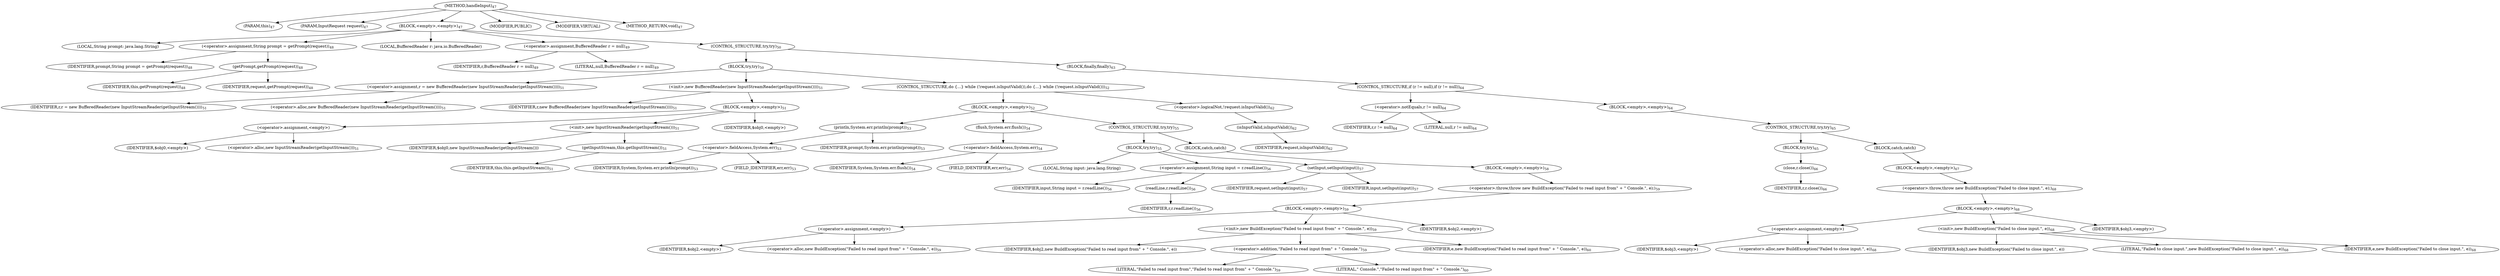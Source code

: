 digraph "handleInput" {  
"33" [label = <(METHOD,handleInput)<SUB>47</SUB>> ]
"4" [label = <(PARAM,this)<SUB>47</SUB>> ]
"34" [label = <(PARAM,InputRequest request)<SUB>47</SUB>> ]
"35" [label = <(BLOCK,&lt;empty&gt;,&lt;empty&gt;)<SUB>47</SUB>> ]
"36" [label = <(LOCAL,String prompt: java.lang.String)> ]
"37" [label = <(&lt;operator&gt;.assignment,String prompt = getPrompt(request))<SUB>48</SUB>> ]
"38" [label = <(IDENTIFIER,prompt,String prompt = getPrompt(request))<SUB>48</SUB>> ]
"39" [label = <(getPrompt,getPrompt(request))<SUB>48</SUB>> ]
"3" [label = <(IDENTIFIER,this,getPrompt(request))<SUB>48</SUB>> ]
"40" [label = <(IDENTIFIER,request,getPrompt(request))<SUB>48</SUB>> ]
"7" [label = <(LOCAL,BufferedReader r: java.io.BufferedReader)> ]
"41" [label = <(&lt;operator&gt;.assignment,BufferedReader r = null)<SUB>49</SUB>> ]
"42" [label = <(IDENTIFIER,r,BufferedReader r = null)<SUB>49</SUB>> ]
"43" [label = <(LITERAL,null,BufferedReader r = null)<SUB>49</SUB>> ]
"44" [label = <(CONTROL_STRUCTURE,try,try)<SUB>50</SUB>> ]
"45" [label = <(BLOCK,try,try)<SUB>50</SUB>> ]
"46" [label = <(&lt;operator&gt;.assignment,r = new BufferedReader(new InputStreamReader(getInputStream())))<SUB>51</SUB>> ]
"47" [label = <(IDENTIFIER,r,r = new BufferedReader(new InputStreamReader(getInputStream())))<SUB>51</SUB>> ]
"48" [label = <(&lt;operator&gt;.alloc,new BufferedReader(new InputStreamReader(getInputStream())))<SUB>51</SUB>> ]
"49" [label = <(&lt;init&gt;,new BufferedReader(new InputStreamReader(getInputStream())))<SUB>51</SUB>> ]
"6" [label = <(IDENTIFIER,r,new BufferedReader(new InputStreamReader(getInputStream())))<SUB>51</SUB>> ]
"50" [label = <(BLOCK,&lt;empty&gt;,&lt;empty&gt;)<SUB>51</SUB>> ]
"51" [label = <(&lt;operator&gt;.assignment,&lt;empty&gt;)> ]
"52" [label = <(IDENTIFIER,$obj0,&lt;empty&gt;)> ]
"53" [label = <(&lt;operator&gt;.alloc,new InputStreamReader(getInputStream()))<SUB>51</SUB>> ]
"54" [label = <(&lt;init&gt;,new InputStreamReader(getInputStream()))<SUB>51</SUB>> ]
"55" [label = <(IDENTIFIER,$obj0,new InputStreamReader(getInputStream()))> ]
"56" [label = <(getInputStream,this.getInputStream())<SUB>51</SUB>> ]
"5" [label = <(IDENTIFIER,this,this.getInputStream())<SUB>51</SUB>> ]
"57" [label = <(IDENTIFIER,$obj0,&lt;empty&gt;)> ]
"58" [label = <(CONTROL_STRUCTURE,do {...} while (!request.isInputValid()),do {...} while (!request.isInputValid()))<SUB>52</SUB>> ]
"59" [label = <(BLOCK,&lt;empty&gt;,&lt;empty&gt;)<SUB>52</SUB>> ]
"60" [label = <(println,System.err.println(prompt))<SUB>53</SUB>> ]
"61" [label = <(&lt;operator&gt;.fieldAccess,System.err)<SUB>53</SUB>> ]
"62" [label = <(IDENTIFIER,System,System.err.println(prompt))<SUB>53</SUB>> ]
"63" [label = <(FIELD_IDENTIFIER,err,err)<SUB>53</SUB>> ]
"64" [label = <(IDENTIFIER,prompt,System.err.println(prompt))<SUB>53</SUB>> ]
"65" [label = <(flush,System.err.flush())<SUB>54</SUB>> ]
"66" [label = <(&lt;operator&gt;.fieldAccess,System.err)<SUB>54</SUB>> ]
"67" [label = <(IDENTIFIER,System,System.err.flush())<SUB>54</SUB>> ]
"68" [label = <(FIELD_IDENTIFIER,err,err)<SUB>54</SUB>> ]
"69" [label = <(CONTROL_STRUCTURE,try,try)<SUB>55</SUB>> ]
"70" [label = <(BLOCK,try,try)<SUB>55</SUB>> ]
"71" [label = <(LOCAL,String input: java.lang.String)> ]
"72" [label = <(&lt;operator&gt;.assignment,String input = r.readLine())<SUB>56</SUB>> ]
"73" [label = <(IDENTIFIER,input,String input = r.readLine())<SUB>56</SUB>> ]
"74" [label = <(readLine,r.readLine())<SUB>56</SUB>> ]
"75" [label = <(IDENTIFIER,r,r.readLine())<SUB>56</SUB>> ]
"76" [label = <(setInput,setInput(input))<SUB>57</SUB>> ]
"77" [label = <(IDENTIFIER,request,setInput(input))<SUB>57</SUB>> ]
"78" [label = <(IDENTIFIER,input,setInput(input))<SUB>57</SUB>> ]
"79" [label = <(BLOCK,catch,catch)> ]
"80" [label = <(BLOCK,&lt;empty&gt;,&lt;empty&gt;)<SUB>58</SUB>> ]
"81" [label = <(&lt;operator&gt;.throw,throw new BuildException(&quot;Failed to read input from&quot; + &quot; Console.&quot;, e);)<SUB>59</SUB>> ]
"82" [label = <(BLOCK,&lt;empty&gt;,&lt;empty&gt;)<SUB>59</SUB>> ]
"83" [label = <(&lt;operator&gt;.assignment,&lt;empty&gt;)> ]
"84" [label = <(IDENTIFIER,$obj2,&lt;empty&gt;)> ]
"85" [label = <(&lt;operator&gt;.alloc,new BuildException(&quot;Failed to read input from&quot; + &quot; Console.&quot;, e))<SUB>59</SUB>> ]
"86" [label = <(&lt;init&gt;,new BuildException(&quot;Failed to read input from&quot; + &quot; Console.&quot;, e))<SUB>59</SUB>> ]
"87" [label = <(IDENTIFIER,$obj2,new BuildException(&quot;Failed to read input from&quot; + &quot; Console.&quot;, e))> ]
"88" [label = <(&lt;operator&gt;.addition,&quot;Failed to read input from&quot; + &quot; Console.&quot;)<SUB>59</SUB>> ]
"89" [label = <(LITERAL,&quot;Failed to read input from&quot;,&quot;Failed to read input from&quot; + &quot; Console.&quot;)<SUB>59</SUB>> ]
"90" [label = <(LITERAL,&quot; Console.&quot;,&quot;Failed to read input from&quot; + &quot; Console.&quot;)<SUB>60</SUB>> ]
"91" [label = <(IDENTIFIER,e,new BuildException(&quot;Failed to read input from&quot; + &quot; Console.&quot;, e))<SUB>60</SUB>> ]
"92" [label = <(IDENTIFIER,$obj2,&lt;empty&gt;)> ]
"93" [label = <(&lt;operator&gt;.logicalNot,!request.isInputValid())<SUB>62</SUB>> ]
"94" [label = <(isInputValid,isInputValid())<SUB>62</SUB>> ]
"95" [label = <(IDENTIFIER,request,isInputValid())<SUB>62</SUB>> ]
"96" [label = <(BLOCK,finally,finally)<SUB>63</SUB>> ]
"97" [label = <(CONTROL_STRUCTURE,if (r != null),if (r != null))<SUB>64</SUB>> ]
"98" [label = <(&lt;operator&gt;.notEquals,r != null)<SUB>64</SUB>> ]
"99" [label = <(IDENTIFIER,r,r != null)<SUB>64</SUB>> ]
"100" [label = <(LITERAL,null,r != null)<SUB>64</SUB>> ]
"101" [label = <(BLOCK,&lt;empty&gt;,&lt;empty&gt;)<SUB>64</SUB>> ]
"102" [label = <(CONTROL_STRUCTURE,try,try)<SUB>65</SUB>> ]
"103" [label = <(BLOCK,try,try)<SUB>65</SUB>> ]
"104" [label = <(close,r.close())<SUB>66</SUB>> ]
"105" [label = <(IDENTIFIER,r,r.close())<SUB>66</SUB>> ]
"106" [label = <(BLOCK,catch,catch)> ]
"107" [label = <(BLOCK,&lt;empty&gt;,&lt;empty&gt;)<SUB>67</SUB>> ]
"108" [label = <(&lt;operator&gt;.throw,throw new BuildException(&quot;Failed to close input.&quot;, e);)<SUB>68</SUB>> ]
"109" [label = <(BLOCK,&lt;empty&gt;,&lt;empty&gt;)<SUB>68</SUB>> ]
"110" [label = <(&lt;operator&gt;.assignment,&lt;empty&gt;)> ]
"111" [label = <(IDENTIFIER,$obj3,&lt;empty&gt;)> ]
"112" [label = <(&lt;operator&gt;.alloc,new BuildException(&quot;Failed to close input.&quot;, e))<SUB>68</SUB>> ]
"113" [label = <(&lt;init&gt;,new BuildException(&quot;Failed to close input.&quot;, e))<SUB>68</SUB>> ]
"114" [label = <(IDENTIFIER,$obj3,new BuildException(&quot;Failed to close input.&quot;, e))> ]
"115" [label = <(LITERAL,&quot;Failed to close input.&quot;,new BuildException(&quot;Failed to close input.&quot;, e))<SUB>68</SUB>> ]
"116" [label = <(IDENTIFIER,e,new BuildException(&quot;Failed to close input.&quot;, e))<SUB>68</SUB>> ]
"117" [label = <(IDENTIFIER,$obj3,&lt;empty&gt;)> ]
"118" [label = <(MODIFIER,PUBLIC)> ]
"119" [label = <(MODIFIER,VIRTUAL)> ]
"120" [label = <(METHOD_RETURN,void)<SUB>47</SUB>> ]
  "33" -> "4" 
  "33" -> "34" 
  "33" -> "35" 
  "33" -> "118" 
  "33" -> "119" 
  "33" -> "120" 
  "35" -> "36" 
  "35" -> "37" 
  "35" -> "7" 
  "35" -> "41" 
  "35" -> "44" 
  "37" -> "38" 
  "37" -> "39" 
  "39" -> "3" 
  "39" -> "40" 
  "41" -> "42" 
  "41" -> "43" 
  "44" -> "45" 
  "44" -> "96" 
  "45" -> "46" 
  "45" -> "49" 
  "45" -> "58" 
  "46" -> "47" 
  "46" -> "48" 
  "49" -> "6" 
  "49" -> "50" 
  "50" -> "51" 
  "50" -> "54" 
  "50" -> "57" 
  "51" -> "52" 
  "51" -> "53" 
  "54" -> "55" 
  "54" -> "56" 
  "56" -> "5" 
  "58" -> "59" 
  "58" -> "93" 
  "59" -> "60" 
  "59" -> "65" 
  "59" -> "69" 
  "60" -> "61" 
  "60" -> "64" 
  "61" -> "62" 
  "61" -> "63" 
  "65" -> "66" 
  "66" -> "67" 
  "66" -> "68" 
  "69" -> "70" 
  "69" -> "79" 
  "70" -> "71" 
  "70" -> "72" 
  "70" -> "76" 
  "72" -> "73" 
  "72" -> "74" 
  "74" -> "75" 
  "76" -> "77" 
  "76" -> "78" 
  "79" -> "80" 
  "80" -> "81" 
  "81" -> "82" 
  "82" -> "83" 
  "82" -> "86" 
  "82" -> "92" 
  "83" -> "84" 
  "83" -> "85" 
  "86" -> "87" 
  "86" -> "88" 
  "86" -> "91" 
  "88" -> "89" 
  "88" -> "90" 
  "93" -> "94" 
  "94" -> "95" 
  "96" -> "97" 
  "97" -> "98" 
  "97" -> "101" 
  "98" -> "99" 
  "98" -> "100" 
  "101" -> "102" 
  "102" -> "103" 
  "102" -> "106" 
  "103" -> "104" 
  "104" -> "105" 
  "106" -> "107" 
  "107" -> "108" 
  "108" -> "109" 
  "109" -> "110" 
  "109" -> "113" 
  "109" -> "117" 
  "110" -> "111" 
  "110" -> "112" 
  "113" -> "114" 
  "113" -> "115" 
  "113" -> "116" 
}
